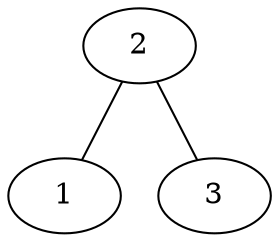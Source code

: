 graph BT3 {

   graph [ code="2"];


1[label="1"];
2[label="2"];
3[label="3"];


2--1;
2--3;


}